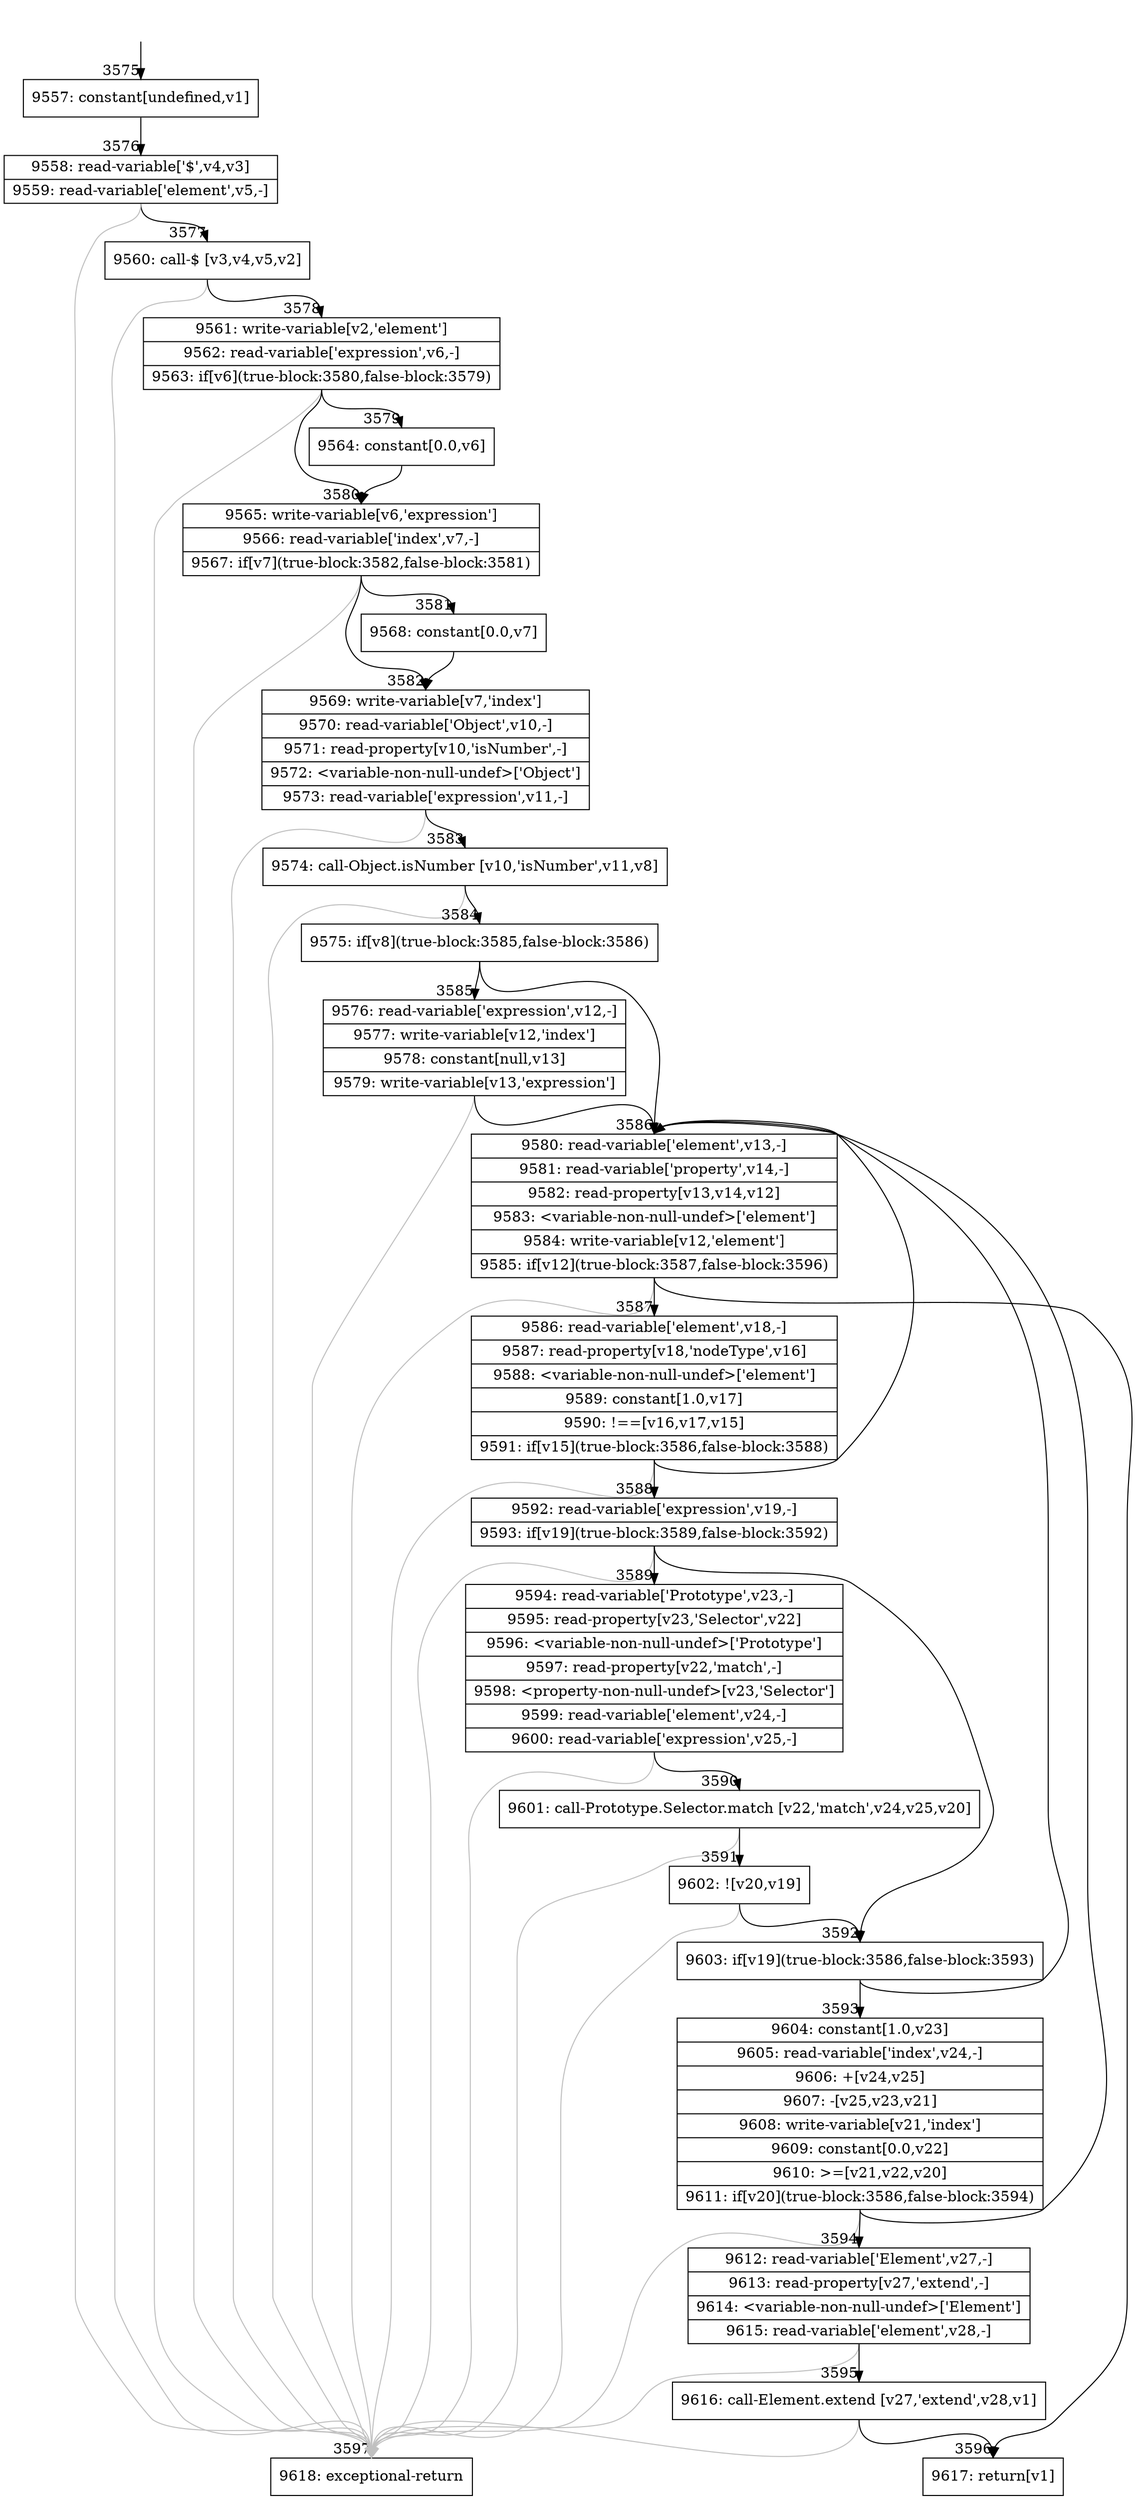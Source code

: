digraph {
rankdir="TD"
BB_entry304[shape=none,label=""];
BB_entry304 -> BB3575 [tailport=s, headport=n, headlabel="    3575"]
BB3575 [shape=record label="{9557: constant[undefined,v1]}" ] 
BB3575 -> BB3576 [tailport=s, headport=n, headlabel="      3576"]
BB3576 [shape=record label="{9558: read-variable['$',v4,v3]|9559: read-variable['element',v5,-]}" ] 
BB3576 -> BB3577 [tailport=s, headport=n, headlabel="      3577"]
BB3576 -> BB3597 [tailport=s, headport=n, color=gray, headlabel="      3597"]
BB3577 [shape=record label="{9560: call-$ [v3,v4,v5,v2]}" ] 
BB3577 -> BB3578 [tailport=s, headport=n, headlabel="      3578"]
BB3577 -> BB3597 [tailport=s, headport=n, color=gray]
BB3578 [shape=record label="{9561: write-variable[v2,'element']|9562: read-variable['expression',v6,-]|9563: if[v6](true-block:3580,false-block:3579)}" ] 
BB3578 -> BB3580 [tailport=s, headport=n, headlabel="      3580"]
BB3578 -> BB3579 [tailport=s, headport=n, headlabel="      3579"]
BB3578 -> BB3597 [tailport=s, headport=n, color=gray]
BB3579 [shape=record label="{9564: constant[0.0,v6]}" ] 
BB3579 -> BB3580 [tailport=s, headport=n]
BB3580 [shape=record label="{9565: write-variable[v6,'expression']|9566: read-variable['index',v7,-]|9567: if[v7](true-block:3582,false-block:3581)}" ] 
BB3580 -> BB3582 [tailport=s, headport=n, headlabel="      3582"]
BB3580 -> BB3581 [tailport=s, headport=n, headlabel="      3581"]
BB3580 -> BB3597 [tailport=s, headport=n, color=gray]
BB3581 [shape=record label="{9568: constant[0.0,v7]}" ] 
BB3581 -> BB3582 [tailport=s, headport=n]
BB3582 [shape=record label="{9569: write-variable[v7,'index']|9570: read-variable['Object',v10,-]|9571: read-property[v10,'isNumber',-]|9572: \<variable-non-null-undef\>['Object']|9573: read-variable['expression',v11,-]}" ] 
BB3582 -> BB3583 [tailport=s, headport=n, headlabel="      3583"]
BB3582 -> BB3597 [tailport=s, headport=n, color=gray]
BB3583 [shape=record label="{9574: call-Object.isNumber [v10,'isNumber',v11,v8]}" ] 
BB3583 -> BB3584 [tailport=s, headport=n, headlabel="      3584"]
BB3583 -> BB3597 [tailport=s, headport=n, color=gray]
BB3584 [shape=record label="{9575: if[v8](true-block:3585,false-block:3586)}" ] 
BB3584 -> BB3585 [tailport=s, headport=n, headlabel="      3585"]
BB3584 -> BB3586 [tailport=s, headport=n, headlabel="      3586"]
BB3585 [shape=record label="{9576: read-variable['expression',v12,-]|9577: write-variable[v12,'index']|9578: constant[null,v13]|9579: write-variable[v13,'expression']}" ] 
BB3585 -> BB3586 [tailport=s, headport=n]
BB3585 -> BB3597 [tailport=s, headport=n, color=gray]
BB3586 [shape=record label="{9580: read-variable['element',v13,-]|9581: read-variable['property',v14,-]|9582: read-property[v13,v14,v12]|9583: \<variable-non-null-undef\>['element']|9584: write-variable[v12,'element']|9585: if[v12](true-block:3587,false-block:3596)}" ] 
BB3586 -> BB3587 [tailport=s, headport=n, headlabel="      3587"]
BB3586 -> BB3596 [tailport=s, headport=n, headlabel="      3596"]
BB3586 -> BB3597 [tailport=s, headport=n, color=gray]
BB3587 [shape=record label="{9586: read-variable['element',v18,-]|9587: read-property[v18,'nodeType',v16]|9588: \<variable-non-null-undef\>['element']|9589: constant[1.0,v17]|9590: !==[v16,v17,v15]|9591: if[v15](true-block:3586,false-block:3588)}" ] 
BB3587 -> BB3586 [tailport=s, headport=n]
BB3587 -> BB3588 [tailport=s, headport=n, headlabel="      3588"]
BB3587 -> BB3597 [tailport=s, headport=n, color=gray]
BB3588 [shape=record label="{9592: read-variable['expression',v19,-]|9593: if[v19](true-block:3589,false-block:3592)}" ] 
BB3588 -> BB3592 [tailport=s, headport=n, headlabel="      3592"]
BB3588 -> BB3589 [tailport=s, headport=n, headlabel="      3589"]
BB3588 -> BB3597 [tailport=s, headport=n, color=gray]
BB3589 [shape=record label="{9594: read-variable['Prototype',v23,-]|9595: read-property[v23,'Selector',v22]|9596: \<variable-non-null-undef\>['Prototype']|9597: read-property[v22,'match',-]|9598: \<property-non-null-undef\>[v23,'Selector']|9599: read-variable['element',v24,-]|9600: read-variable['expression',v25,-]}" ] 
BB3589 -> BB3590 [tailport=s, headport=n, headlabel="      3590"]
BB3589 -> BB3597 [tailport=s, headport=n, color=gray]
BB3590 [shape=record label="{9601: call-Prototype.Selector.match [v22,'match',v24,v25,v20]}" ] 
BB3590 -> BB3591 [tailport=s, headport=n, headlabel="      3591"]
BB3590 -> BB3597 [tailport=s, headport=n, color=gray]
BB3591 [shape=record label="{9602: ![v20,v19]}" ] 
BB3591 -> BB3592 [tailport=s, headport=n]
BB3591 -> BB3597 [tailport=s, headport=n, color=gray]
BB3592 [shape=record label="{9603: if[v19](true-block:3586,false-block:3593)}" ] 
BB3592 -> BB3586 [tailport=s, headport=n]
BB3592 -> BB3593 [tailport=s, headport=n, headlabel="      3593"]
BB3593 [shape=record label="{9604: constant[1.0,v23]|9605: read-variable['index',v24,-]|9606: +[v24,v25]|9607: -[v25,v23,v21]|9608: write-variable[v21,'index']|9609: constant[0.0,v22]|9610: \>=[v21,v22,v20]|9611: if[v20](true-block:3586,false-block:3594)}" ] 
BB3593 -> BB3586 [tailport=s, headport=n]
BB3593 -> BB3594 [tailport=s, headport=n, headlabel="      3594"]
BB3593 -> BB3597 [tailport=s, headport=n, color=gray]
BB3594 [shape=record label="{9612: read-variable['Element',v27,-]|9613: read-property[v27,'extend',-]|9614: \<variable-non-null-undef\>['Element']|9615: read-variable['element',v28,-]}" ] 
BB3594 -> BB3595 [tailport=s, headport=n, headlabel="      3595"]
BB3594 -> BB3597 [tailport=s, headport=n, color=gray]
BB3595 [shape=record label="{9616: call-Element.extend [v27,'extend',v28,v1]}" ] 
BB3595 -> BB3596 [tailport=s, headport=n]
BB3595 -> BB3597 [tailport=s, headport=n, color=gray]
BB3596 [shape=record label="{9617: return[v1]}" ] 
BB3597 [shape=record label="{9618: exceptional-return}" ] 
//#$~ 2635
}
